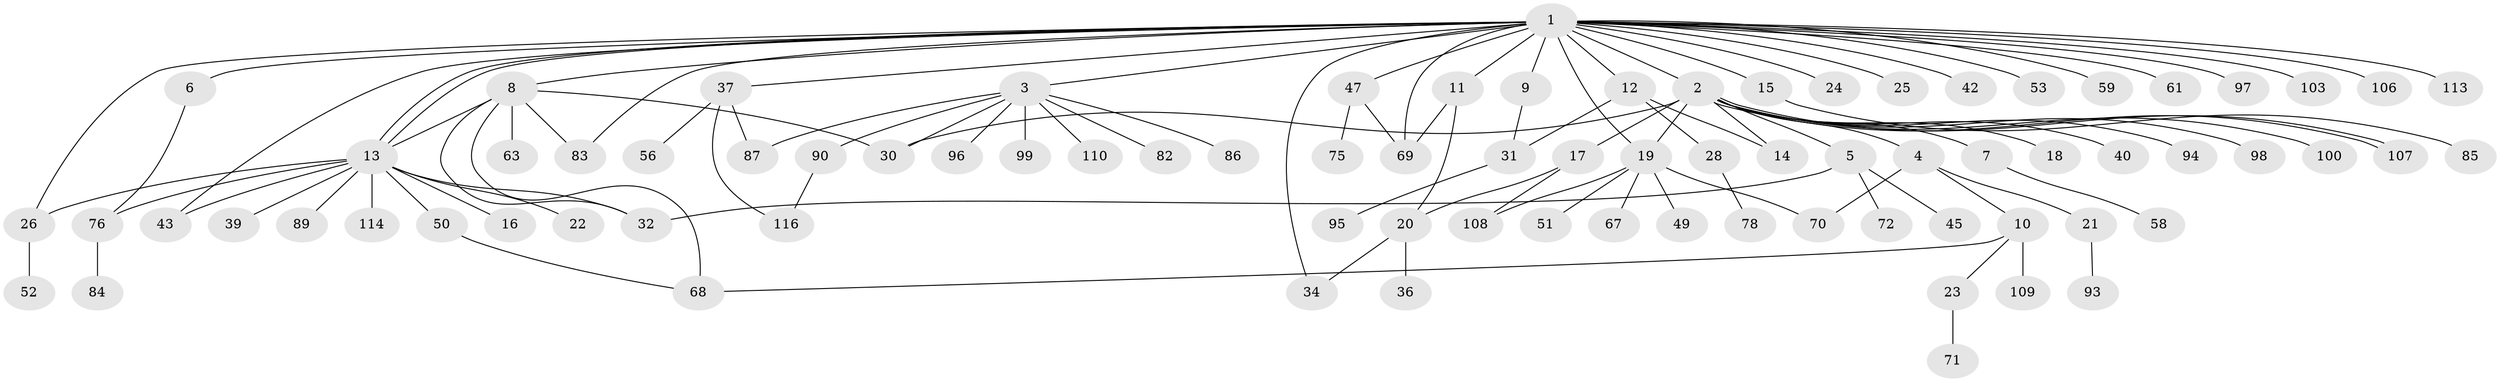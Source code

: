 // original degree distribution, {28: 0.008547008547008548, 15: 0.008547008547008548, 9: 0.008547008547008548, 4: 0.042735042735042736, 5: 0.042735042735042736, 2: 0.2564102564102564, 3: 0.1282051282051282, 13: 0.008547008547008548, 1: 0.47863247863247865, 6: 0.008547008547008548, 7: 0.008547008547008548}
// Generated by graph-tools (version 1.1) at 2025/41/03/06/25 10:41:51]
// undirected, 83 vertices, 106 edges
graph export_dot {
graph [start="1"]
  node [color=gray90,style=filled];
  1 [super="+33"];
  2 [super="+55"];
  3 [super="+77"];
  4;
  5 [super="+41"];
  6;
  7 [super="+27"];
  8 [super="+29"];
  9;
  10 [super="+104"];
  11 [super="+60"];
  12 [super="+73"];
  13 [super="+54"];
  14 [super="+88"];
  15;
  16;
  17 [super="+44"];
  18;
  19 [super="+46"];
  20 [super="+92"];
  21 [super="+66"];
  22 [super="+38"];
  23 [super="+35"];
  24 [super="+91"];
  25;
  26 [super="+79"];
  28 [super="+74"];
  30 [super="+111"];
  31 [super="+81"];
  32 [super="+64"];
  34 [super="+102"];
  36;
  37 [super="+65"];
  39;
  40;
  42 [super="+101"];
  43 [super="+48"];
  45;
  47 [super="+62"];
  49;
  50;
  51;
  52;
  53;
  56 [super="+57"];
  58;
  59;
  61;
  63;
  67 [super="+80"];
  68 [super="+115"];
  69 [super="+105"];
  70 [super="+117"];
  71;
  72;
  75;
  76;
  78;
  82 [super="+112"];
  83;
  84;
  85;
  86;
  87;
  89;
  90;
  93;
  94;
  95;
  96;
  97;
  98;
  99;
  100;
  103;
  106;
  107;
  108;
  109;
  110;
  113;
  114;
  116;
  1 -- 2;
  1 -- 3;
  1 -- 6;
  1 -- 8;
  1 -- 9;
  1 -- 11;
  1 -- 12;
  1 -- 13;
  1 -- 13;
  1 -- 15;
  1 -- 19;
  1 -- 24;
  1 -- 25;
  1 -- 34;
  1 -- 37;
  1 -- 42;
  1 -- 43;
  1 -- 47;
  1 -- 53;
  1 -- 59;
  1 -- 61;
  1 -- 69;
  1 -- 83;
  1 -- 97;
  1 -- 106;
  1 -- 113;
  1 -- 103;
  1 -- 26;
  2 -- 4;
  2 -- 5;
  2 -- 7;
  2 -- 14;
  2 -- 17;
  2 -- 18;
  2 -- 30;
  2 -- 40;
  2 -- 94;
  2 -- 100;
  2 -- 107;
  2 -- 107;
  2 -- 98;
  2 -- 19;
  3 -- 82;
  3 -- 87;
  3 -- 90;
  3 -- 96;
  3 -- 99;
  3 -- 110;
  3 -- 86;
  3 -- 30;
  4 -- 10;
  4 -- 21;
  4 -- 70;
  5 -- 32;
  5 -- 45;
  5 -- 72;
  6 -- 76;
  7 -- 58;
  8 -- 32;
  8 -- 83;
  8 -- 68;
  8 -- 13;
  8 -- 30;
  8 -- 63;
  9 -- 31;
  10 -- 23;
  10 -- 68;
  10 -- 109;
  11 -- 69;
  11 -- 20;
  12 -- 14;
  12 -- 28;
  12 -- 31;
  13 -- 16;
  13 -- 22 [weight=2];
  13 -- 26;
  13 -- 39;
  13 -- 43;
  13 -- 50;
  13 -- 114;
  13 -- 32;
  13 -- 89;
  13 -- 76;
  15 -- 85;
  17 -- 20;
  17 -- 108;
  19 -- 51;
  19 -- 67;
  19 -- 70;
  19 -- 108;
  19 -- 49;
  20 -- 34;
  20 -- 36;
  21 -- 93;
  23 -- 71;
  26 -- 52;
  28 -- 78;
  31 -- 95;
  37 -- 56;
  37 -- 87;
  37 -- 116;
  47 -- 75;
  47 -- 69;
  50 -- 68;
  76 -- 84;
  90 -- 116;
}

